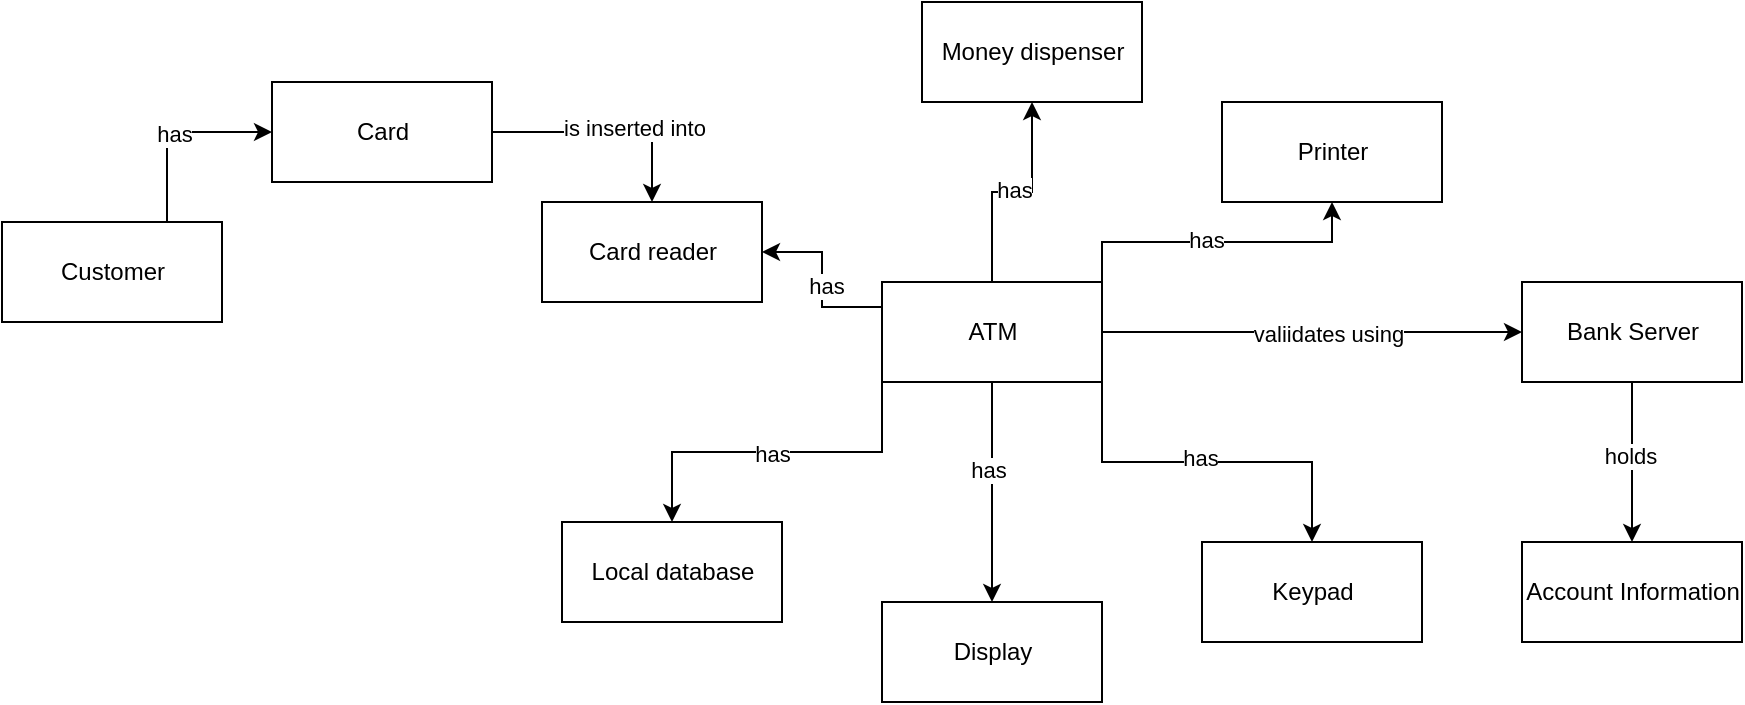 <mxfile version="16.5.3" type="device"><diagram id="lX5MJKkzOqN-XDQPocWi" name="Page-1"><mxGraphModel dx="1876" dy="441" grid="1" gridSize="10" guides="1" tooltips="1" connect="1" arrows="1" fold="1" page="1" pageScale="1" pageWidth="850" pageHeight="1100" math="0" shadow="0"><root><mxCell id="0"/><mxCell id="1" parent="0"/><mxCell id="a-edB0EB9DXoWmqLo3UL-3" style="edgeStyle=orthogonalEdgeStyle;rounded=0;orthogonalLoop=1;jettySize=auto;html=1;exitX=0.5;exitY=1;exitDx=0;exitDy=0;" edge="1" parent="1" source="a-edB0EB9DXoWmqLo3UL-1" target="a-edB0EB9DXoWmqLo3UL-2"><mxGeometry relative="1" as="geometry"/></mxCell><mxCell id="a-edB0EB9DXoWmqLo3UL-4" value="has" style="edgeLabel;html=1;align=center;verticalAlign=middle;resizable=0;points=[];" vertex="1" connectable="0" parent="a-edB0EB9DXoWmqLo3UL-3"><mxGeometry x="-0.2" y="-2" relative="1" as="geometry"><mxPoint as="offset"/></mxGeometry></mxCell><mxCell id="a-edB0EB9DXoWmqLo3UL-6" style="edgeStyle=orthogonalEdgeStyle;rounded=0;orthogonalLoop=1;jettySize=auto;html=1;exitX=1;exitY=1;exitDx=0;exitDy=0;" edge="1" parent="1" source="a-edB0EB9DXoWmqLo3UL-1" target="a-edB0EB9DXoWmqLo3UL-5"><mxGeometry relative="1" as="geometry"/></mxCell><mxCell id="a-edB0EB9DXoWmqLo3UL-7" value="has" style="edgeLabel;html=1;align=center;verticalAlign=middle;resizable=0;points=[];" vertex="1" connectable="0" parent="a-edB0EB9DXoWmqLo3UL-6"><mxGeometry x="-0.038" y="2" relative="1" as="geometry"><mxPoint as="offset"/></mxGeometry></mxCell><mxCell id="a-edB0EB9DXoWmqLo3UL-9" style="edgeStyle=orthogonalEdgeStyle;rounded=0;orthogonalLoop=1;jettySize=auto;html=1;exitX=1;exitY=0.5;exitDx=0;exitDy=0;" edge="1" parent="1" source="a-edB0EB9DXoWmqLo3UL-1" target="a-edB0EB9DXoWmqLo3UL-8"><mxGeometry relative="1" as="geometry"/></mxCell><mxCell id="a-edB0EB9DXoWmqLo3UL-10" value="valiidates using" style="edgeLabel;html=1;align=center;verticalAlign=middle;resizable=0;points=[];" vertex="1" connectable="0" parent="a-edB0EB9DXoWmqLo3UL-9"><mxGeometry x="0.071" y="-1" relative="1" as="geometry"><mxPoint as="offset"/></mxGeometry></mxCell><mxCell id="a-edB0EB9DXoWmqLo3UL-12" style="edgeStyle=orthogonalEdgeStyle;rounded=0;orthogonalLoop=1;jettySize=auto;html=1;exitX=0;exitY=1;exitDx=0;exitDy=0;" edge="1" parent="1" source="a-edB0EB9DXoWmqLo3UL-1" target="a-edB0EB9DXoWmqLo3UL-11"><mxGeometry relative="1" as="geometry"/></mxCell><mxCell id="a-edB0EB9DXoWmqLo3UL-13" value="has" style="edgeLabel;html=1;align=center;verticalAlign=middle;resizable=0;points=[];" vertex="1" connectable="0" parent="a-edB0EB9DXoWmqLo3UL-12"><mxGeometry x="0.029" y="1" relative="1" as="geometry"><mxPoint as="offset"/></mxGeometry></mxCell><mxCell id="a-edB0EB9DXoWmqLo3UL-22" style="edgeStyle=orthogonalEdgeStyle;rounded=0;orthogonalLoop=1;jettySize=auto;html=1;exitX=0;exitY=0.25;exitDx=0;exitDy=0;" edge="1" parent="1" source="a-edB0EB9DXoWmqLo3UL-1" target="a-edB0EB9DXoWmqLo3UL-14"><mxGeometry relative="1" as="geometry"/></mxCell><mxCell id="a-edB0EB9DXoWmqLo3UL-23" value="has" style="edgeLabel;html=1;align=center;verticalAlign=middle;resizable=0;points=[];" vertex="1" connectable="0" parent="a-edB0EB9DXoWmqLo3UL-22"><mxGeometry x="-0.051" y="-2" relative="1" as="geometry"><mxPoint y="1" as="offset"/></mxGeometry></mxCell><mxCell id="a-edB0EB9DXoWmqLo3UL-26" style="edgeStyle=orthogonalEdgeStyle;rounded=0;orthogonalLoop=1;jettySize=auto;html=1;exitX=1;exitY=0;exitDx=0;exitDy=0;" edge="1" parent="1" source="a-edB0EB9DXoWmqLo3UL-1" target="a-edB0EB9DXoWmqLo3UL-24"><mxGeometry relative="1" as="geometry"/></mxCell><mxCell id="a-edB0EB9DXoWmqLo3UL-29" value="has" style="edgeLabel;html=1;align=center;verticalAlign=middle;resizable=0;points=[];" vertex="1" connectable="0" parent="a-edB0EB9DXoWmqLo3UL-26"><mxGeometry x="-0.071" y="1" relative="1" as="geometry"><mxPoint as="offset"/></mxGeometry></mxCell><mxCell id="a-edB0EB9DXoWmqLo3UL-27" style="edgeStyle=orthogonalEdgeStyle;rounded=0;orthogonalLoop=1;jettySize=auto;html=1;exitX=0.5;exitY=0;exitDx=0;exitDy=0;" edge="1" parent="1" source="a-edB0EB9DXoWmqLo3UL-1" target="a-edB0EB9DXoWmqLo3UL-25"><mxGeometry relative="1" as="geometry"/></mxCell><mxCell id="a-edB0EB9DXoWmqLo3UL-28" value="has" style="edgeLabel;html=1;align=center;verticalAlign=middle;resizable=0;points=[];" vertex="1" connectable="0" parent="a-edB0EB9DXoWmqLo3UL-27"><mxGeometry x="0.018" y="1" relative="1" as="geometry"><mxPoint as="offset"/></mxGeometry></mxCell><mxCell id="a-edB0EB9DXoWmqLo3UL-1" value="ATM" style="html=1;" vertex="1" parent="1"><mxGeometry x="-230" y="160" width="110" height="50" as="geometry"/></mxCell><mxCell id="a-edB0EB9DXoWmqLo3UL-2" value="Display" style="html=1;" vertex="1" parent="1"><mxGeometry x="-230" y="320" width="110" height="50" as="geometry"/></mxCell><mxCell id="a-edB0EB9DXoWmqLo3UL-5" value="Keypad" style="html=1;" vertex="1" parent="1"><mxGeometry x="-70" y="290" width="110" height="50" as="geometry"/></mxCell><mxCell id="a-edB0EB9DXoWmqLo3UL-31" style="edgeStyle=orthogonalEdgeStyle;rounded=0;orthogonalLoop=1;jettySize=auto;html=1;exitX=0.5;exitY=1;exitDx=0;exitDy=0;" edge="1" parent="1" source="a-edB0EB9DXoWmqLo3UL-8" target="a-edB0EB9DXoWmqLo3UL-30"><mxGeometry relative="1" as="geometry"/></mxCell><mxCell id="a-edB0EB9DXoWmqLo3UL-32" value="holds" style="edgeLabel;html=1;align=center;verticalAlign=middle;resizable=0;points=[];" vertex="1" connectable="0" parent="a-edB0EB9DXoWmqLo3UL-31"><mxGeometry x="-0.089" y="-1" relative="1" as="geometry"><mxPoint as="offset"/></mxGeometry></mxCell><mxCell id="a-edB0EB9DXoWmqLo3UL-8" value="Bank Server" style="html=1;" vertex="1" parent="1"><mxGeometry x="90" y="160" width="110" height="50" as="geometry"/></mxCell><mxCell id="a-edB0EB9DXoWmqLo3UL-11" value="Local database" style="html=1;" vertex="1" parent="1"><mxGeometry x="-390" y="280" width="110" height="50" as="geometry"/></mxCell><mxCell id="a-edB0EB9DXoWmqLo3UL-14" value="Card reader" style="html=1;" vertex="1" parent="1"><mxGeometry x="-400" y="120" width="110" height="50" as="geometry"/></mxCell><mxCell id="a-edB0EB9DXoWmqLo3UL-20" style="edgeStyle=orthogonalEdgeStyle;rounded=0;orthogonalLoop=1;jettySize=auto;html=1;exitX=1;exitY=0.5;exitDx=0;exitDy=0;" edge="1" parent="1" source="a-edB0EB9DXoWmqLo3UL-15" target="a-edB0EB9DXoWmqLo3UL-14"><mxGeometry relative="1" as="geometry"/></mxCell><mxCell id="a-edB0EB9DXoWmqLo3UL-21" value="is inserted into" style="edgeLabel;html=1;align=center;verticalAlign=middle;resizable=0;points=[];" vertex="1" connectable="0" parent="a-edB0EB9DXoWmqLo3UL-20"><mxGeometry x="0.235" y="2" relative="1" as="geometry"><mxPoint as="offset"/></mxGeometry></mxCell><mxCell id="a-edB0EB9DXoWmqLo3UL-15" value="Card" style="html=1;" vertex="1" parent="1"><mxGeometry x="-535" y="60" width="110" height="50" as="geometry"/></mxCell><mxCell id="a-edB0EB9DXoWmqLo3UL-18" style="edgeStyle=orthogonalEdgeStyle;rounded=0;orthogonalLoop=1;jettySize=auto;html=1;exitX=0.75;exitY=0;exitDx=0;exitDy=0;entryX=0;entryY=0.5;entryDx=0;entryDy=0;" edge="1" parent="1" source="a-edB0EB9DXoWmqLo3UL-16" target="a-edB0EB9DXoWmqLo3UL-15"><mxGeometry relative="1" as="geometry"/></mxCell><mxCell id="a-edB0EB9DXoWmqLo3UL-19" value="has" style="edgeLabel;html=1;align=center;verticalAlign=middle;resizable=0;points=[];" vertex="1" connectable="0" parent="a-edB0EB9DXoWmqLo3UL-18"><mxGeometry x="-0.005" y="-1" relative="1" as="geometry"><mxPoint as="offset"/></mxGeometry></mxCell><mxCell id="a-edB0EB9DXoWmqLo3UL-16" value="Customer" style="html=1;" vertex="1" parent="1"><mxGeometry x="-670" y="130" width="110" height="50" as="geometry"/></mxCell><mxCell id="a-edB0EB9DXoWmqLo3UL-24" value="Printer" style="html=1;" vertex="1" parent="1"><mxGeometry x="-60" y="70" width="110" height="50" as="geometry"/></mxCell><mxCell id="a-edB0EB9DXoWmqLo3UL-25" value="Money dispenser" style="html=1;" vertex="1" parent="1"><mxGeometry x="-210" y="20" width="110" height="50" as="geometry"/></mxCell><mxCell id="a-edB0EB9DXoWmqLo3UL-30" value="Account Information" style="html=1;" vertex="1" parent="1"><mxGeometry x="90" y="290" width="110" height="50" as="geometry"/></mxCell></root></mxGraphModel></diagram></mxfile>
